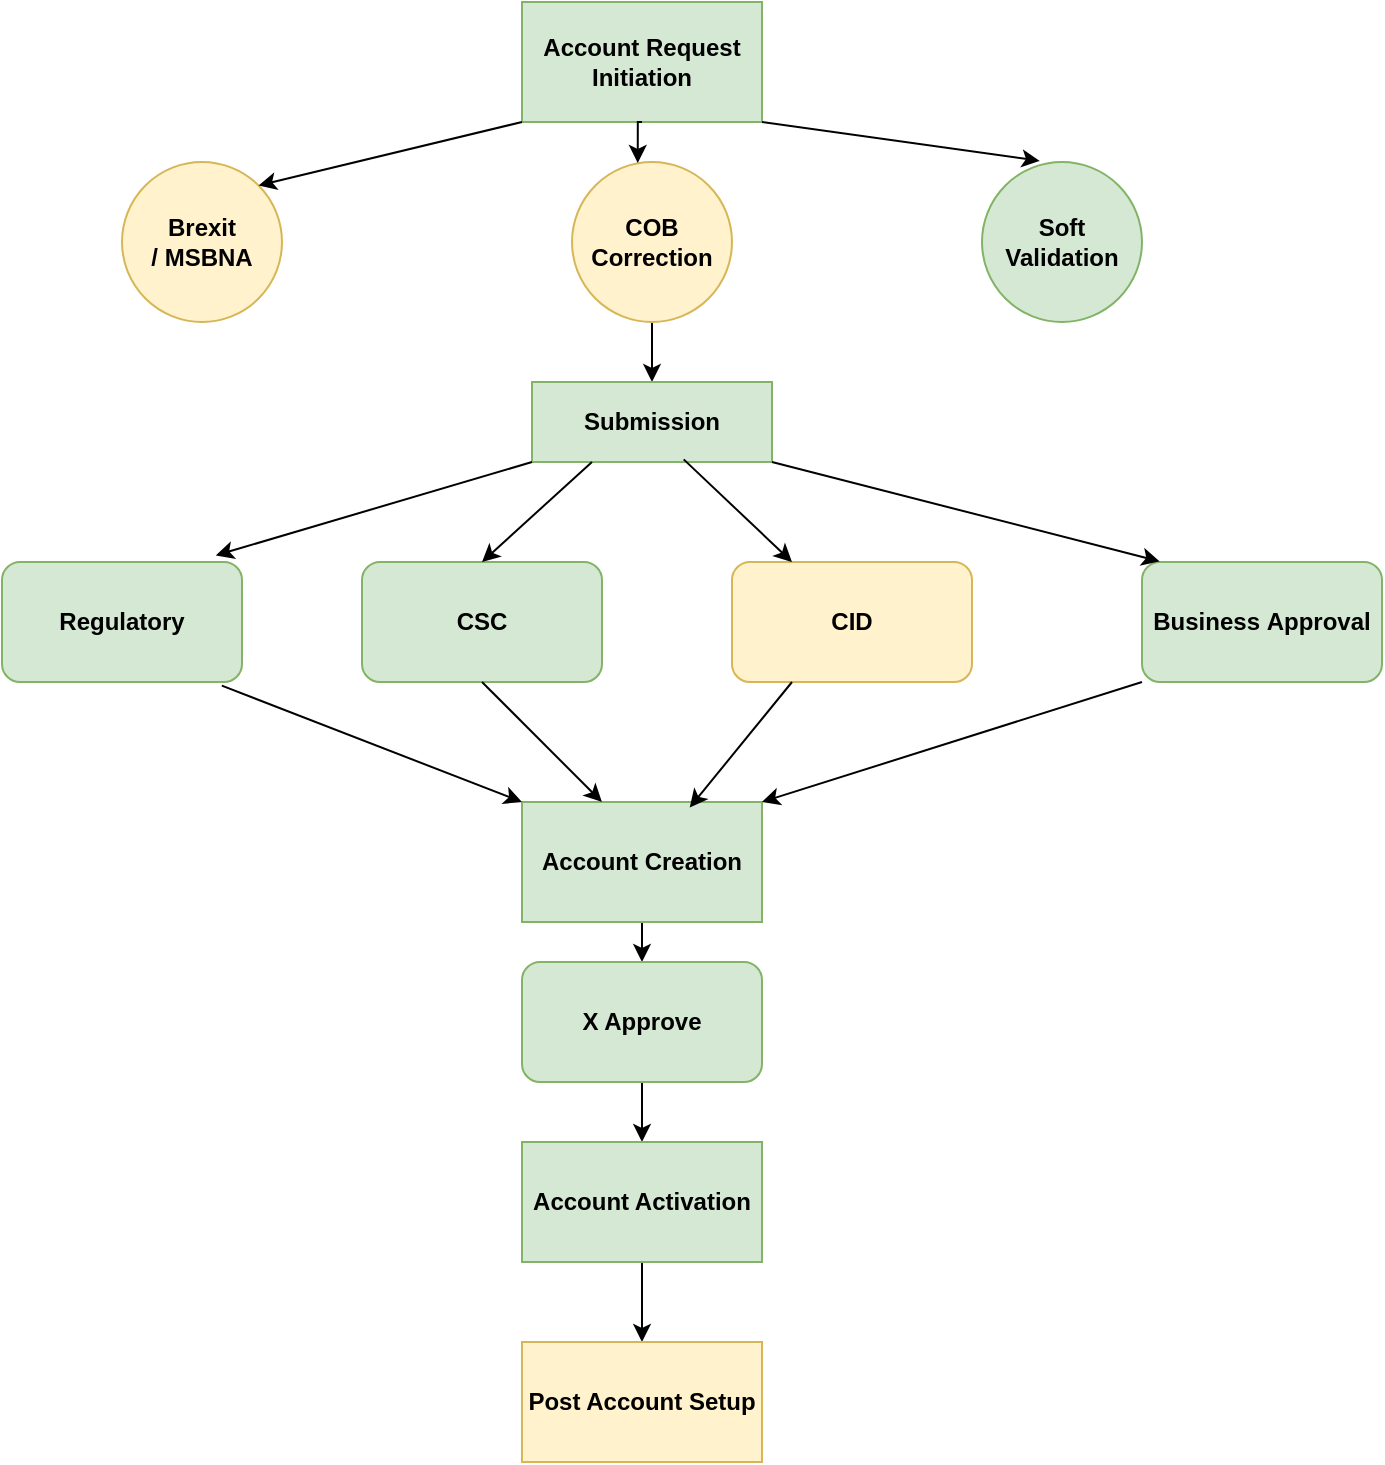 <mxfile version="28.0.6">
  <diagram name="Page-1" id="AFeGkOiiY4KAVGo6Q9TR">
    <mxGraphModel dx="1340" dy="755" grid="1" gridSize="10" guides="1" tooltips="1" connect="1" arrows="1" fold="1" page="1" pageScale="1" pageWidth="1169" pageHeight="1654" math="0" shadow="0">
      <root>
        <mxCell id="0" />
        <mxCell id="1" parent="0" />
        <mxCell id="NzapMORj6mIefn-3cKjK-1" value="&lt;b&gt;Account Request Initiation&lt;/b&gt;" style="rounded=0;whiteSpace=wrap;html=1;fillColor=#d5e8d4;strokeColor=#82b366;" vertex="1" parent="1">
          <mxGeometry x="480" y="10" width="120" height="60" as="geometry" />
        </mxCell>
        <mxCell id="NzapMORj6mIefn-3cKjK-2" value="&lt;b&gt;Brexit&lt;br&gt;/ MSBNA&lt;/b&gt;" style="ellipse;whiteSpace=wrap;html=1;aspect=fixed;fillColor=#fff2cc;strokeColor=#d6b656;" vertex="1" parent="1">
          <mxGeometry x="280" y="90" width="80" height="80" as="geometry" />
        </mxCell>
        <mxCell id="NzapMORj6mIefn-3cKjK-26" style="edgeStyle=orthogonalEdgeStyle;rounded=0;orthogonalLoop=1;jettySize=auto;html=1;exitX=0.5;exitY=1;exitDx=0;exitDy=0;entryX=0.5;entryY=0;entryDx=0;entryDy=0;" edge="1" parent="1" source="NzapMORj6mIefn-3cKjK-3" target="NzapMORj6mIefn-3cKjK-5">
          <mxGeometry relative="1" as="geometry" />
        </mxCell>
        <mxCell id="NzapMORj6mIefn-3cKjK-3" value="&lt;b&gt;COB Correction&lt;/b&gt;" style="ellipse;whiteSpace=wrap;html=1;aspect=fixed;fillColor=#fff2cc;strokeColor=#d6b656;" vertex="1" parent="1">
          <mxGeometry x="505" y="90" width="80" height="80" as="geometry" />
        </mxCell>
        <mxCell id="NzapMORj6mIefn-3cKjK-4" value="&lt;div&gt;&lt;b&gt;&lt;br&gt;&lt;/b&gt;&lt;/div&gt;&lt;div&gt;&lt;span style=&quot;background-color: transparent; color: light-dark(rgb(0, 0, 0), rgb(255, 255, 255));&quot;&gt;&lt;b&gt;Soft&lt;/b&gt;&lt;/span&gt;&lt;/div&gt;&lt;b&gt;Validation&lt;/b&gt;&lt;div&gt;&lt;br&gt;&lt;/div&gt;" style="ellipse;whiteSpace=wrap;html=1;aspect=fixed;fillColor=#d5e8d4;strokeColor=#82b366;" vertex="1" parent="1">
          <mxGeometry x="710" y="90" width="80" height="80" as="geometry" />
        </mxCell>
        <mxCell id="NzapMORj6mIefn-3cKjK-5" value="&lt;b&gt;Submission&lt;/b&gt;" style="rounded=0;whiteSpace=wrap;html=1;fillColor=#d5e8d4;strokeColor=#82b366;" vertex="1" parent="1">
          <mxGeometry x="485" y="200" width="120" height="40" as="geometry" />
        </mxCell>
        <mxCell id="NzapMORj6mIefn-3cKjK-6" value="&lt;b&gt;Regulatory&lt;/b&gt;" style="rounded=1;whiteSpace=wrap;html=1;fillColor=#d5e8d4;strokeColor=#82b366;" vertex="1" parent="1">
          <mxGeometry x="220" y="290" width="120" height="60" as="geometry" />
        </mxCell>
        <mxCell id="NzapMORj6mIefn-3cKjK-7" value="&lt;b&gt;CSC&lt;/b&gt;" style="rounded=1;whiteSpace=wrap;html=1;fillColor=#d5e8d4;strokeColor=#82b366;" vertex="1" parent="1">
          <mxGeometry x="400" y="290" width="120" height="60" as="geometry" />
        </mxCell>
        <mxCell id="NzapMORj6mIefn-3cKjK-8" value="&lt;b&gt;CID&lt;/b&gt;" style="rounded=1;whiteSpace=wrap;html=1;fillColor=#fff2cc;strokeColor=#d6b656;" vertex="1" parent="1">
          <mxGeometry x="585" y="290" width="120" height="60" as="geometry" />
        </mxCell>
        <mxCell id="NzapMORj6mIefn-3cKjK-11" value="&lt;b&gt;Business&lt;/b&gt; &lt;b&gt;Approval&lt;/b&gt;" style="rounded=1;whiteSpace=wrap;html=1;fillColor=#d5e8d4;strokeColor=#82b366;" vertex="1" parent="1">
          <mxGeometry x="790" y="290" width="120" height="60" as="geometry" />
        </mxCell>
        <mxCell id="NzapMORj6mIefn-3cKjK-38" style="edgeStyle=orthogonalEdgeStyle;rounded=0;orthogonalLoop=1;jettySize=auto;html=1;exitX=0.5;exitY=1;exitDx=0;exitDy=0;entryX=0.5;entryY=0;entryDx=0;entryDy=0;" edge="1" parent="1" source="NzapMORj6mIefn-3cKjK-12" target="NzapMORj6mIefn-3cKjK-14">
          <mxGeometry relative="1" as="geometry" />
        </mxCell>
        <mxCell id="NzapMORj6mIefn-3cKjK-12" value="&lt;b&gt;Account Creation&lt;/b&gt;" style="rounded=0;whiteSpace=wrap;html=1;fillColor=#d5e8d4;strokeColor=#82b366;" vertex="1" parent="1">
          <mxGeometry x="480" y="410" width="120" height="60" as="geometry" />
        </mxCell>
        <mxCell id="NzapMORj6mIefn-3cKjK-39" style="edgeStyle=orthogonalEdgeStyle;rounded=0;orthogonalLoop=1;jettySize=auto;html=1;exitX=0.5;exitY=1;exitDx=0;exitDy=0;entryX=0.5;entryY=0;entryDx=0;entryDy=0;" edge="1" parent="1" source="NzapMORj6mIefn-3cKjK-14" target="NzapMORj6mIefn-3cKjK-15">
          <mxGeometry relative="1" as="geometry" />
        </mxCell>
        <mxCell id="NzapMORj6mIefn-3cKjK-14" value="&lt;b&gt;X Approve&lt;/b&gt;" style="rounded=1;whiteSpace=wrap;html=1;fillColor=#d5e8d4;strokeColor=#82b366;" vertex="1" parent="1">
          <mxGeometry x="480" y="490" width="120" height="60" as="geometry" />
        </mxCell>
        <mxCell id="NzapMORj6mIefn-3cKjK-40" style="edgeStyle=orthogonalEdgeStyle;rounded=0;orthogonalLoop=1;jettySize=auto;html=1;exitX=0.5;exitY=1;exitDx=0;exitDy=0;entryX=0.5;entryY=0;entryDx=0;entryDy=0;" edge="1" parent="1" source="NzapMORj6mIefn-3cKjK-15" target="NzapMORj6mIefn-3cKjK-16">
          <mxGeometry relative="1" as="geometry" />
        </mxCell>
        <mxCell id="NzapMORj6mIefn-3cKjK-15" value="&lt;b&gt;Account Activation&lt;/b&gt;" style="rounded=0;whiteSpace=wrap;html=1;fillColor=#d5e8d4;strokeColor=#82b366;" vertex="1" parent="1">
          <mxGeometry x="480" y="580" width="120" height="60" as="geometry" />
        </mxCell>
        <mxCell id="NzapMORj6mIefn-3cKjK-16" value="&lt;b&gt;Post Account Setup&lt;/b&gt;" style="rounded=0;whiteSpace=wrap;html=1;fillColor=#fff2cc;strokeColor=#d6b656;" vertex="1" parent="1">
          <mxGeometry x="480" y="680" width="120" height="60" as="geometry" />
        </mxCell>
        <mxCell id="NzapMORj6mIefn-3cKjK-21" style="edgeStyle=orthogonalEdgeStyle;rounded=0;orthogonalLoop=1;jettySize=auto;html=1;exitX=0.5;exitY=1;exitDx=0;exitDy=0;entryX=0.411;entryY=0.006;entryDx=0;entryDy=0;entryPerimeter=0;" edge="1" parent="1" source="NzapMORj6mIefn-3cKjK-1" target="NzapMORj6mIefn-3cKjK-3">
          <mxGeometry relative="1" as="geometry" />
        </mxCell>
        <mxCell id="NzapMORj6mIefn-3cKjK-23" value="" style="endArrow=classic;html=1;rounded=0;exitX=1;exitY=1;exitDx=0;exitDy=0;entryX=0.361;entryY=-0.007;entryDx=0;entryDy=0;entryPerimeter=0;" edge="1" parent="1" source="NzapMORj6mIefn-3cKjK-1" target="NzapMORj6mIefn-3cKjK-4">
          <mxGeometry width="50" height="50" relative="1" as="geometry">
            <mxPoint x="560" y="280" as="sourcePoint" />
            <mxPoint x="610" y="230" as="targetPoint" />
          </mxGeometry>
        </mxCell>
        <mxCell id="NzapMORj6mIefn-3cKjK-25" value="" style="endArrow=classic;html=1;rounded=0;exitX=0;exitY=1;exitDx=0;exitDy=0;entryX=1;entryY=0;entryDx=0;entryDy=0;" edge="1" parent="1" source="NzapMORj6mIefn-3cKjK-1" target="NzapMORj6mIefn-3cKjK-2">
          <mxGeometry width="50" height="50" relative="1" as="geometry">
            <mxPoint x="560" y="280" as="sourcePoint" />
            <mxPoint x="610" y="230" as="targetPoint" />
          </mxGeometry>
        </mxCell>
        <mxCell id="NzapMORj6mIefn-3cKjK-28" value="" style="endArrow=classic;html=1;rounded=0;exitX=0;exitY=1;exitDx=0;exitDy=0;entryX=0.891;entryY=-0.055;entryDx=0;entryDy=0;entryPerimeter=0;" edge="1" parent="1" source="NzapMORj6mIefn-3cKjK-5" target="NzapMORj6mIefn-3cKjK-6">
          <mxGeometry width="50" height="50" relative="1" as="geometry">
            <mxPoint x="560" y="340" as="sourcePoint" />
            <mxPoint x="610" y="290" as="targetPoint" />
          </mxGeometry>
        </mxCell>
        <mxCell id="NzapMORj6mIefn-3cKjK-29" value="" style="endArrow=classic;html=1;rounded=0;exitX=0.25;exitY=1;exitDx=0;exitDy=0;entryX=0.5;entryY=0;entryDx=0;entryDy=0;" edge="1" parent="1" source="NzapMORj6mIefn-3cKjK-5" target="NzapMORj6mIefn-3cKjK-7">
          <mxGeometry width="50" height="50" relative="1" as="geometry">
            <mxPoint x="560" y="340" as="sourcePoint" />
            <mxPoint x="610" y="290" as="targetPoint" />
          </mxGeometry>
        </mxCell>
        <mxCell id="NzapMORj6mIefn-3cKjK-31" value="" style="endArrow=classic;html=1;rounded=0;exitX=0.632;exitY=0.967;exitDx=0;exitDy=0;exitPerimeter=0;entryX=0.25;entryY=0;entryDx=0;entryDy=0;" edge="1" parent="1" source="NzapMORj6mIefn-3cKjK-5" target="NzapMORj6mIefn-3cKjK-8">
          <mxGeometry width="50" height="50" relative="1" as="geometry">
            <mxPoint x="560" y="340" as="sourcePoint" />
            <mxPoint x="610" y="290" as="targetPoint" />
          </mxGeometry>
        </mxCell>
        <mxCell id="NzapMORj6mIefn-3cKjK-32" value="" style="endArrow=classic;html=1;rounded=0;exitX=1;exitY=1;exitDx=0;exitDy=0;entryX=0.074;entryY=-0.005;entryDx=0;entryDy=0;entryPerimeter=0;" edge="1" parent="1" source="NzapMORj6mIefn-3cKjK-5" target="NzapMORj6mIefn-3cKjK-11">
          <mxGeometry width="50" height="50" relative="1" as="geometry">
            <mxPoint x="560" y="340" as="sourcePoint" />
            <mxPoint x="610" y="290" as="targetPoint" />
          </mxGeometry>
        </mxCell>
        <mxCell id="NzapMORj6mIefn-3cKjK-34" value="" style="endArrow=classic;html=1;rounded=0;exitX=0.916;exitY=1.03;exitDx=0;exitDy=0;exitPerimeter=0;entryX=0;entryY=0;entryDx=0;entryDy=0;" edge="1" parent="1" source="NzapMORj6mIefn-3cKjK-6" target="NzapMORj6mIefn-3cKjK-12">
          <mxGeometry width="50" height="50" relative="1" as="geometry">
            <mxPoint x="560" y="440" as="sourcePoint" />
            <mxPoint x="610" y="390" as="targetPoint" />
          </mxGeometry>
        </mxCell>
        <mxCell id="NzapMORj6mIefn-3cKjK-35" value="" style="endArrow=classic;html=1;rounded=0;exitX=0.5;exitY=1;exitDx=0;exitDy=0;entryX=0.333;entryY=0;entryDx=0;entryDy=0;entryPerimeter=0;" edge="1" parent="1" source="NzapMORj6mIefn-3cKjK-7" target="NzapMORj6mIefn-3cKjK-12">
          <mxGeometry width="50" height="50" relative="1" as="geometry">
            <mxPoint x="560" y="440" as="sourcePoint" />
            <mxPoint x="610" y="390" as="targetPoint" />
          </mxGeometry>
        </mxCell>
        <mxCell id="NzapMORj6mIefn-3cKjK-36" value="" style="endArrow=classic;html=1;rounded=0;exitX=0.25;exitY=1;exitDx=0;exitDy=0;entryX=0.699;entryY=0.046;entryDx=0;entryDy=0;entryPerimeter=0;" edge="1" parent="1" source="NzapMORj6mIefn-3cKjK-8" target="NzapMORj6mIefn-3cKjK-12">
          <mxGeometry width="50" height="50" relative="1" as="geometry">
            <mxPoint x="560" y="440" as="sourcePoint" />
            <mxPoint x="610" y="390" as="targetPoint" />
          </mxGeometry>
        </mxCell>
        <mxCell id="NzapMORj6mIefn-3cKjK-37" value="" style="endArrow=classic;html=1;rounded=0;exitX=0;exitY=1;exitDx=0;exitDy=0;entryX=1;entryY=0;entryDx=0;entryDy=0;" edge="1" parent="1" source="NzapMORj6mIefn-3cKjK-11" target="NzapMORj6mIefn-3cKjK-12">
          <mxGeometry width="50" height="50" relative="1" as="geometry">
            <mxPoint x="560" y="440" as="sourcePoint" />
            <mxPoint x="610" y="390" as="targetPoint" />
          </mxGeometry>
        </mxCell>
      </root>
    </mxGraphModel>
  </diagram>
</mxfile>
